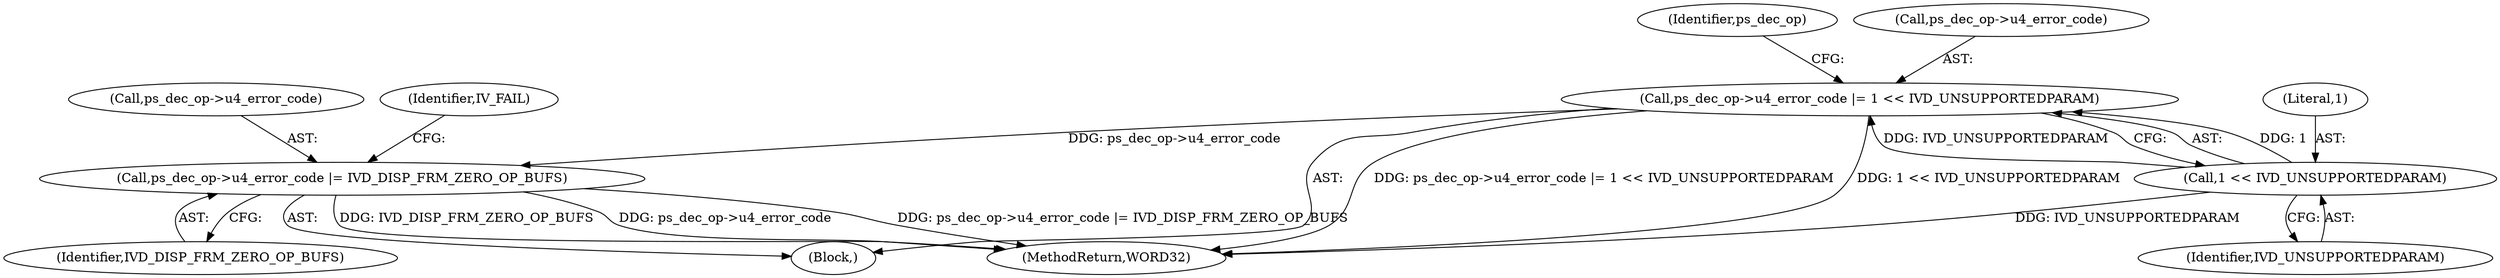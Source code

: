digraph "0_Android_87fb7909c49e6a4510ba86ace1ffc83459c7e1b9@pointer" {
"1000382" [label="(Call,ps_dec_op->u4_error_code |= IVD_DISP_FRM_ZERO_OP_BUFS)"];
"1000375" [label="(Call,ps_dec_op->u4_error_code |= 1 << IVD_UNSUPPORTEDPARAM)"];
"1000379" [label="(Call,1 << IVD_UNSUPPORTEDPARAM)"];
"1001903" [label="(MethodReturn,WORD32)"];
"1000379" [label="(Call,1 << IVD_UNSUPPORTEDPARAM)"];
"1000383" [label="(Call,ps_dec_op->u4_error_code)"];
"1000375" [label="(Call,ps_dec_op->u4_error_code |= 1 << IVD_UNSUPPORTEDPARAM)"];
"1000381" [label="(Identifier,IVD_UNSUPPORTEDPARAM)"];
"1000386" [label="(Identifier,IVD_DISP_FRM_ZERO_OP_BUFS)"];
"1000380" [label="(Literal,1)"];
"1000382" [label="(Call,ps_dec_op->u4_error_code |= IVD_DISP_FRM_ZERO_OP_BUFS)"];
"1000384" [label="(Identifier,ps_dec_op)"];
"1000376" [label="(Call,ps_dec_op->u4_error_code)"];
"1000388" [label="(Identifier,IV_FAIL)"];
"1000374" [label="(Block,)"];
"1000382" -> "1000374"  [label="AST: "];
"1000382" -> "1000386"  [label="CFG: "];
"1000383" -> "1000382"  [label="AST: "];
"1000386" -> "1000382"  [label="AST: "];
"1000388" -> "1000382"  [label="CFG: "];
"1000382" -> "1001903"  [label="DDG: ps_dec_op->u4_error_code"];
"1000382" -> "1001903"  [label="DDG: ps_dec_op->u4_error_code |= IVD_DISP_FRM_ZERO_OP_BUFS"];
"1000382" -> "1001903"  [label="DDG: IVD_DISP_FRM_ZERO_OP_BUFS"];
"1000375" -> "1000382"  [label="DDG: ps_dec_op->u4_error_code"];
"1000375" -> "1000374"  [label="AST: "];
"1000375" -> "1000379"  [label="CFG: "];
"1000376" -> "1000375"  [label="AST: "];
"1000379" -> "1000375"  [label="AST: "];
"1000384" -> "1000375"  [label="CFG: "];
"1000375" -> "1001903"  [label="DDG: ps_dec_op->u4_error_code |= 1 << IVD_UNSUPPORTEDPARAM"];
"1000375" -> "1001903"  [label="DDG: 1 << IVD_UNSUPPORTEDPARAM"];
"1000379" -> "1000375"  [label="DDG: 1"];
"1000379" -> "1000375"  [label="DDG: IVD_UNSUPPORTEDPARAM"];
"1000379" -> "1000381"  [label="CFG: "];
"1000380" -> "1000379"  [label="AST: "];
"1000381" -> "1000379"  [label="AST: "];
"1000379" -> "1001903"  [label="DDG: IVD_UNSUPPORTEDPARAM"];
}
